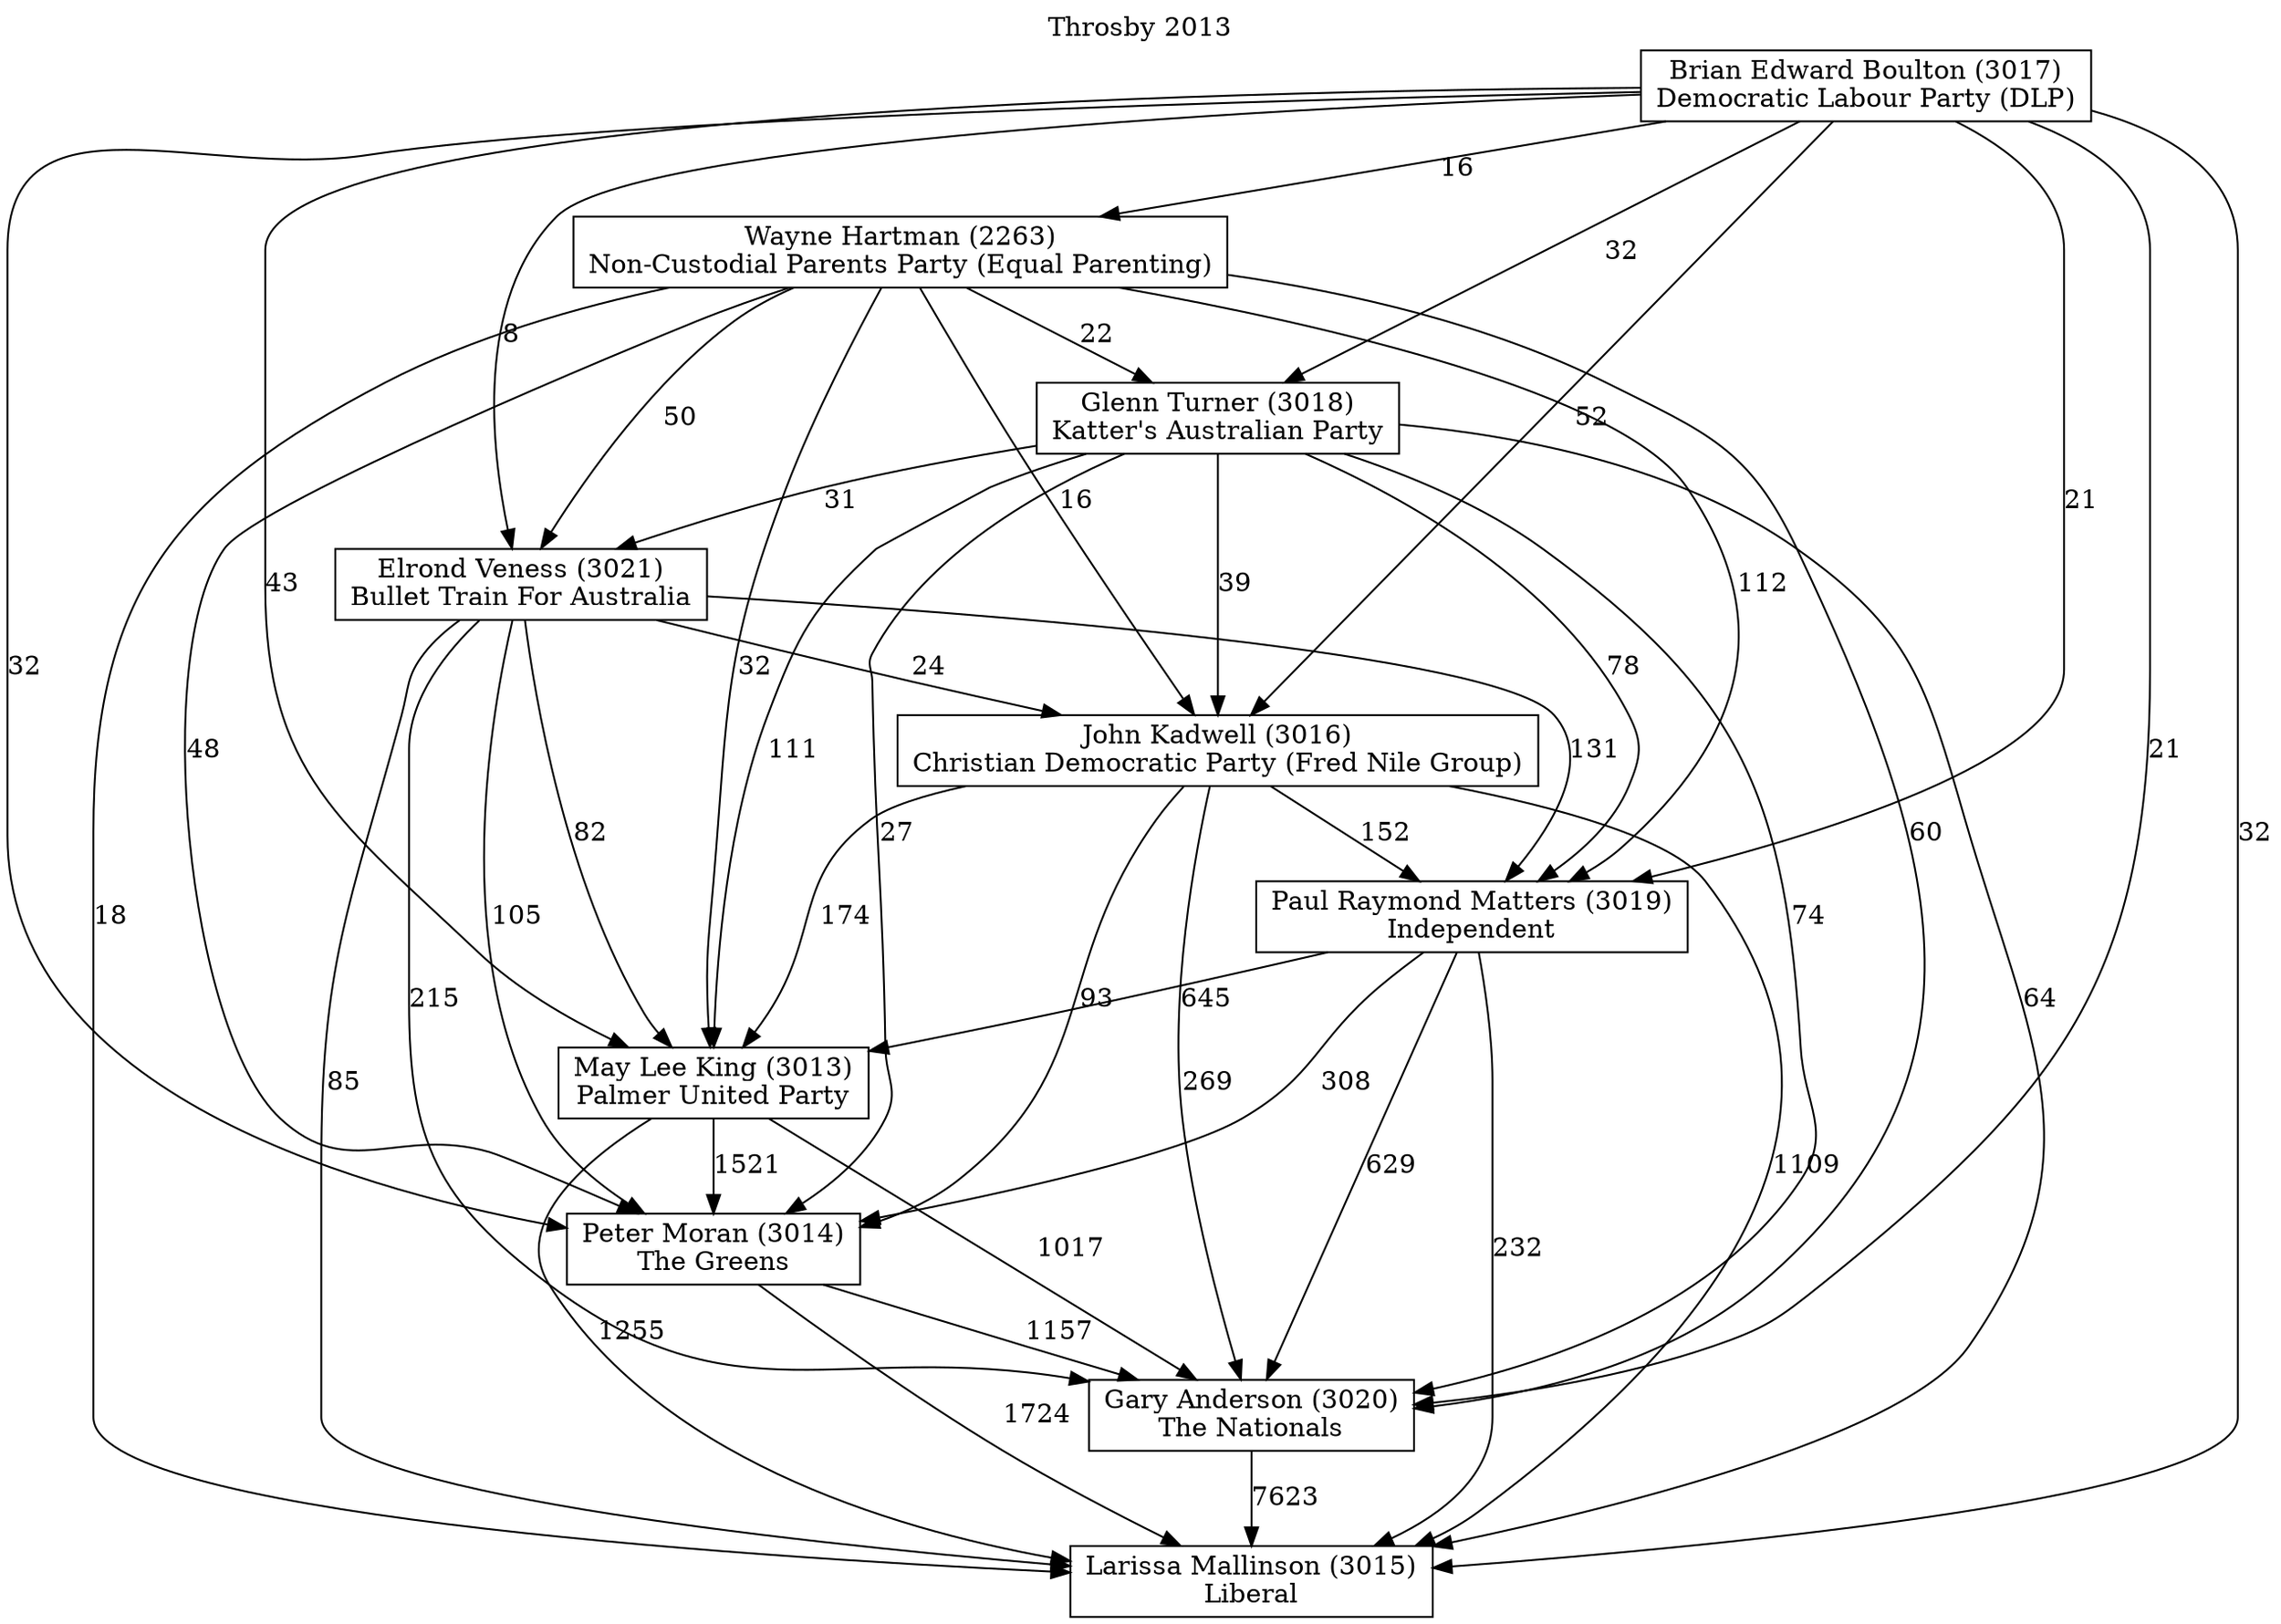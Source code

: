 // House preference flow
digraph "Larissa Mallinson (3015)_Throsby_2013" {
	graph [label="Throsby 2013" labelloc=t mclimit=10]
	node [shape=box]
	"Larissa Mallinson (3015)" [label="Larissa Mallinson (3015)
Liberal"]
	"Gary Anderson (3020)" [label="Gary Anderson (3020)
The Nationals"]
	"Peter Moran (3014)" [label="Peter Moran (3014)
The Greens"]
	"May Lee King (3013)" [label="May Lee King (3013)
Palmer United Party"]
	"Paul Raymond Matters (3019)" [label="Paul Raymond Matters (3019)
Independent"]
	"John Kadwell (3016)" [label="John Kadwell (3016)
Christian Democratic Party (Fred Nile Group)"]
	"Elrond Veness (3021)" [label="Elrond Veness (3021)
Bullet Train For Australia"]
	"Glenn Turner (3018)" [label="Glenn Turner (3018)
Katter's Australian Party"]
	"Wayne Hartman (2263)" [label="Wayne Hartman (2263)
Non-Custodial Parents Party (Equal Parenting)"]
	"Brian Edward Boulton (3017)" [label="Brian Edward Boulton (3017)
Democratic Labour Party (DLP)"]
	"Gary Anderson (3020)" -> "Larissa Mallinson (3015)" [label=7623]
	"Peter Moran (3014)" -> "Gary Anderson (3020)" [label=1157]
	"May Lee King (3013)" -> "Peter Moran (3014)" [label=1521]
	"Paul Raymond Matters (3019)" -> "May Lee King (3013)" [label=645]
	"John Kadwell (3016)" -> "Paul Raymond Matters (3019)" [label=152]
	"Elrond Veness (3021)" -> "John Kadwell (3016)" [label=24]
	"Glenn Turner (3018)" -> "Elrond Veness (3021)" [label=31]
	"Wayne Hartman (2263)" -> "Glenn Turner (3018)" [label=22]
	"Brian Edward Boulton (3017)" -> "Wayne Hartman (2263)" [label=16]
	"Peter Moran (3014)" -> "Larissa Mallinson (3015)" [label=1724]
	"May Lee King (3013)" -> "Larissa Mallinson (3015)" [label=1255]
	"Paul Raymond Matters (3019)" -> "Larissa Mallinson (3015)" [label=232]
	"John Kadwell (3016)" -> "Larissa Mallinson (3015)" [label=1109]
	"Elrond Veness (3021)" -> "Larissa Mallinson (3015)" [label=85]
	"Glenn Turner (3018)" -> "Larissa Mallinson (3015)" [label=64]
	"Wayne Hartman (2263)" -> "Larissa Mallinson (3015)" [label=18]
	"Brian Edward Boulton (3017)" -> "Larissa Mallinson (3015)" [label=32]
	"Brian Edward Boulton (3017)" -> "Glenn Turner (3018)" [label=32]
	"Wayne Hartman (2263)" -> "Elrond Veness (3021)" [label=50]
	"Brian Edward Boulton (3017)" -> "Elrond Veness (3021)" [label=8]
	"Glenn Turner (3018)" -> "John Kadwell (3016)" [label=39]
	"Wayne Hartman (2263)" -> "John Kadwell (3016)" [label=16]
	"Brian Edward Boulton (3017)" -> "John Kadwell (3016)" [label=52]
	"Elrond Veness (3021)" -> "Paul Raymond Matters (3019)" [label=131]
	"Glenn Turner (3018)" -> "Paul Raymond Matters (3019)" [label=78]
	"Wayne Hartman (2263)" -> "Paul Raymond Matters (3019)" [label=112]
	"Brian Edward Boulton (3017)" -> "Paul Raymond Matters (3019)" [label=21]
	"John Kadwell (3016)" -> "May Lee King (3013)" [label=174]
	"Elrond Veness (3021)" -> "May Lee King (3013)" [label=82]
	"Glenn Turner (3018)" -> "May Lee King (3013)" [label=111]
	"Wayne Hartman (2263)" -> "May Lee King (3013)" [label=32]
	"Brian Edward Boulton (3017)" -> "May Lee King (3013)" [label=43]
	"Paul Raymond Matters (3019)" -> "Peter Moran (3014)" [label=308]
	"John Kadwell (3016)" -> "Peter Moran (3014)" [label=93]
	"Elrond Veness (3021)" -> "Peter Moran (3014)" [label=105]
	"Glenn Turner (3018)" -> "Peter Moran (3014)" [label=27]
	"Wayne Hartman (2263)" -> "Peter Moran (3014)" [label=48]
	"Brian Edward Boulton (3017)" -> "Peter Moran (3014)" [label=32]
	"May Lee King (3013)" -> "Gary Anderson (3020)" [label=1017]
	"Paul Raymond Matters (3019)" -> "Gary Anderson (3020)" [label=629]
	"John Kadwell (3016)" -> "Gary Anderson (3020)" [label=269]
	"Elrond Veness (3021)" -> "Gary Anderson (3020)" [label=215]
	"Glenn Turner (3018)" -> "Gary Anderson (3020)" [label=74]
	"Wayne Hartman (2263)" -> "Gary Anderson (3020)" [label=60]
	"Brian Edward Boulton (3017)" -> "Gary Anderson (3020)" [label=21]
}
